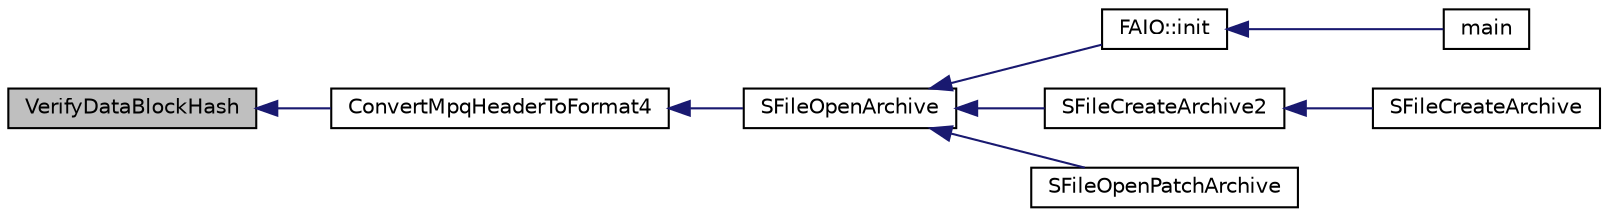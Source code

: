 digraph G
{
  edge [fontname="Helvetica",fontsize="10",labelfontname="Helvetica",labelfontsize="10"];
  node [fontname="Helvetica",fontsize="10",shape=record];
  rankdir="LR";
  Node1 [label="VerifyDataBlockHash",height=0.2,width=0.4,color="black", fillcolor="grey75", style="filled" fontcolor="black"];
  Node1 -> Node2 [dir="back",color="midnightblue",fontsize="10",style="solid",fontname="Helvetica"];
  Node2 [label="ConvertMpqHeaderToFormat4",height=0.2,width=0.4,color="black", fillcolor="white", style="filled",URL="$_storm_common_8h.html#a4fdeaeecf1f7775866f8330165b97e37"];
  Node2 -> Node3 [dir="back",color="midnightblue",fontsize="10",style="solid",fontname="Helvetica"];
  Node3 [label="SFileOpenArchive",height=0.2,width=0.4,color="black", fillcolor="white", style="filled",URL="$_storm_lib_8h.html#a8b031afa4f88b4b3705c274a0b5b4f73"];
  Node3 -> Node4 [dir="back",color="midnightblue",fontsize="10",style="solid",fontname="Helvetica"];
  Node4 [label="FAIO::init",height=0.2,width=0.4,color="black", fillcolor="white", style="filled",URL="$namespace_f_a_i_o.html#a2c6d08b4256153f34907093724c0f995"];
  Node4 -> Node5 [dir="back",color="midnightblue",fontsize="10",style="solid",fontname="Helvetica"];
  Node5 [label="main",height=0.2,width=0.4,color="black", fillcolor="white", style="filled",URL="$exedump_2main_8cpp.html#a2c3f6775325c30275d11c6abee2db6a0"];
  Node3 -> Node6 [dir="back",color="midnightblue",fontsize="10",style="solid",fontname="Helvetica"];
  Node6 [label="SFileCreateArchive2",height=0.2,width=0.4,color="black", fillcolor="white", style="filled",URL="$_storm_lib_8h.html#aa2b6fa8f16b5ac42868c546533fe26ce"];
  Node6 -> Node7 [dir="back",color="midnightblue",fontsize="10",style="solid",fontname="Helvetica"];
  Node7 [label="SFileCreateArchive",height=0.2,width=0.4,color="black", fillcolor="white", style="filled",URL="$_storm_lib_8h.html#a11342f379ed88e7b54873f1f53feb773"];
  Node3 -> Node8 [dir="back",color="midnightblue",fontsize="10",style="solid",fontname="Helvetica"];
  Node8 [label="SFileOpenPatchArchive",height=0.2,width=0.4,color="black", fillcolor="white", style="filled",URL="$_storm_lib_8h.html#a6daebdc66320d44284e960bbff33e886"];
}
